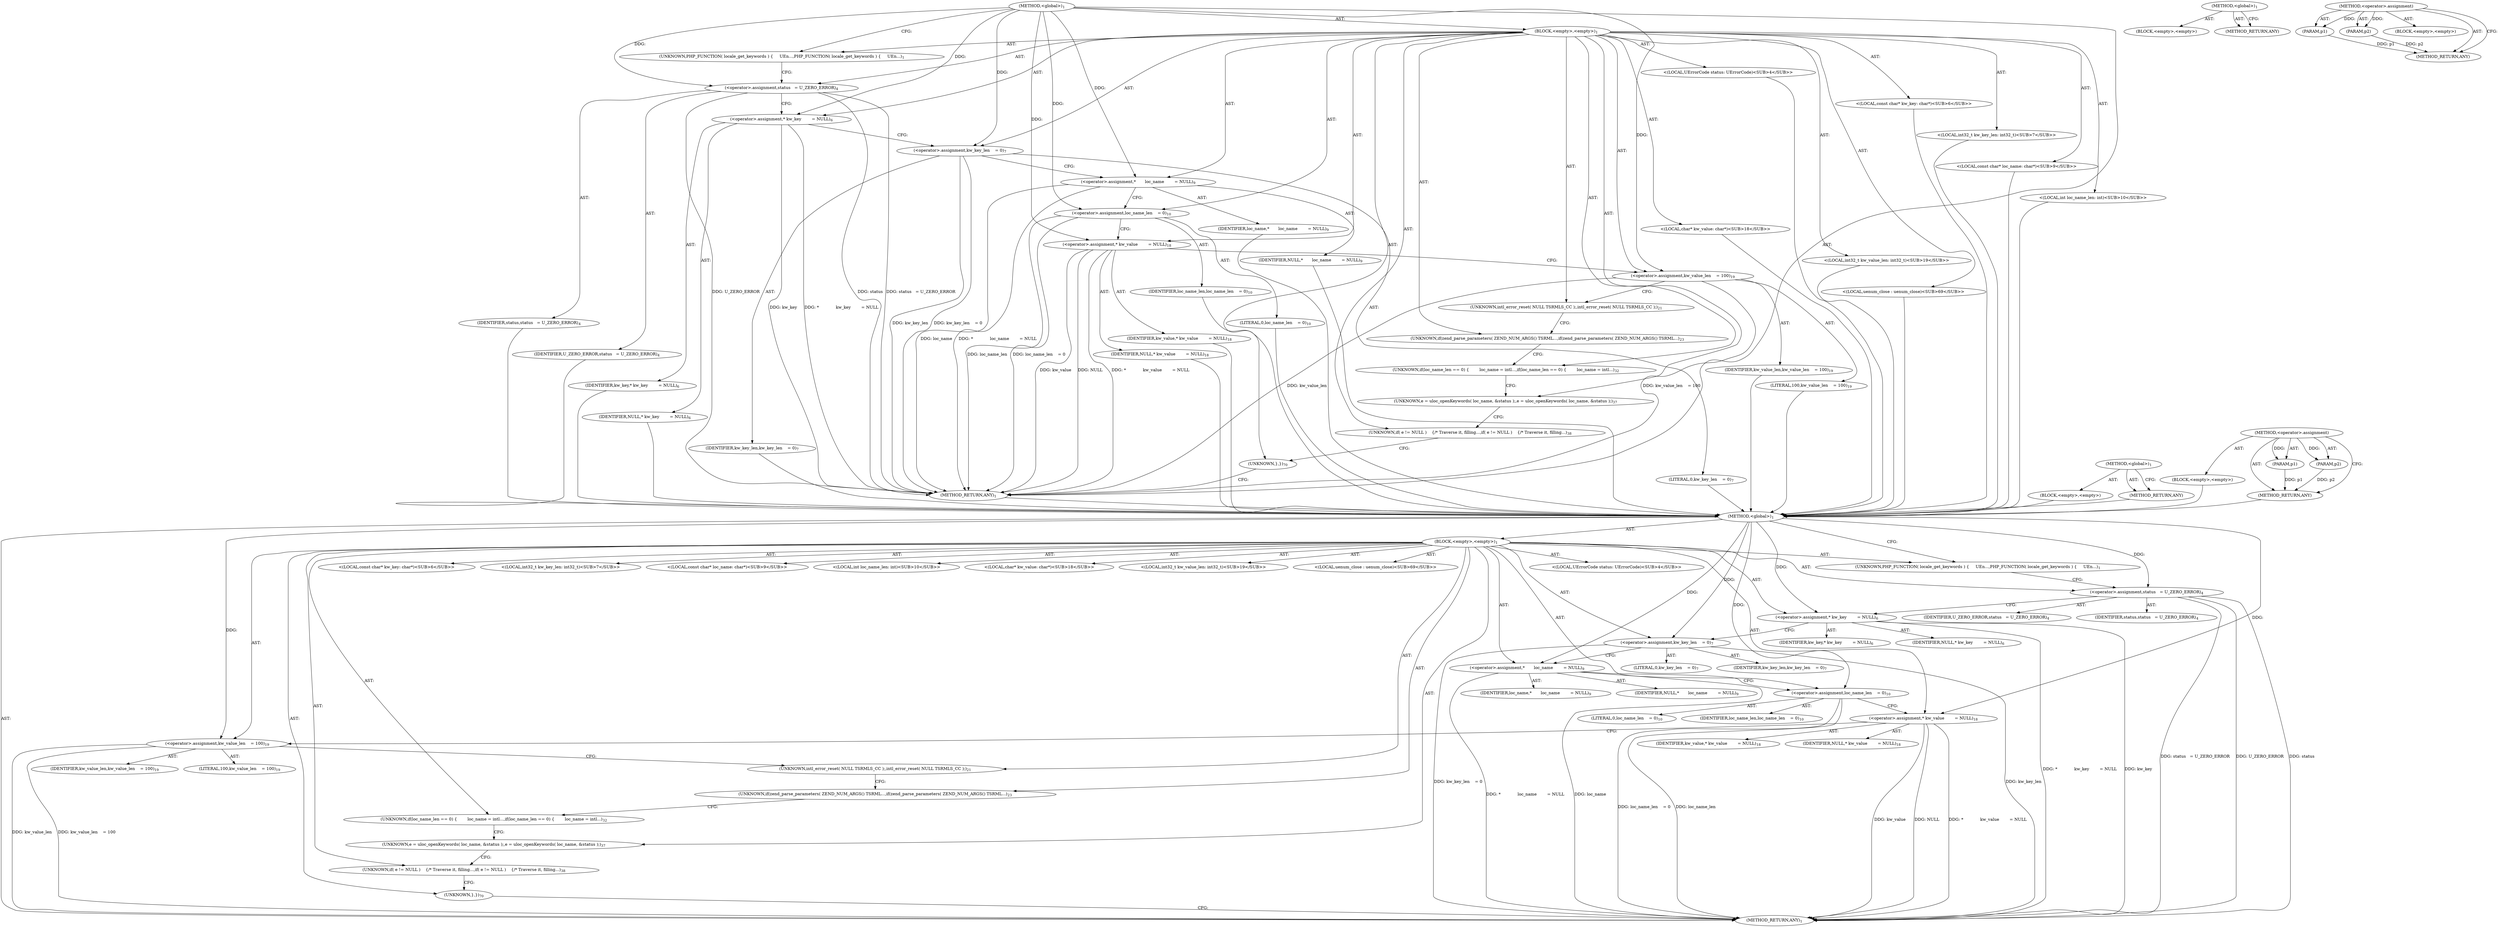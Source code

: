 digraph "&lt;operator&gt;.assignment" {
vulnerable_6 [label=<(METHOD,&lt;global&gt;)<SUB>1</SUB>>];
vulnerable_7 [label=<(BLOCK,&lt;empty&gt;,&lt;empty&gt;)<SUB>1</SUB>>];
vulnerable_8 [label=<(UNKNOWN,PHP_FUNCTION( locale_get_keywords )
 {
     UEn...,PHP_FUNCTION( locale_get_keywords )
 {
     UEn...)<SUB>1</SUB>>];
vulnerable_9 [label="<(LOCAL,UErrorCode status: UErrorCode)<SUB>4</SUB>>"];
vulnerable_10 [label=<(&lt;operator&gt;.assignment,status   = U_ZERO_ERROR)<SUB>4</SUB>>];
vulnerable_11 [label=<(IDENTIFIER,status,status   = U_ZERO_ERROR)<SUB>4</SUB>>];
vulnerable_12 [label=<(IDENTIFIER,U_ZERO_ERROR,status   = U_ZERO_ERROR)<SUB>4</SUB>>];
vulnerable_13 [label="<(LOCAL,const char* kw_key: char*)<SUB>6</SUB>>"];
vulnerable_14 [label=<(&lt;operator&gt;.assignment,*	 	kw_key        = NULL)<SUB>6</SUB>>];
vulnerable_15 [label=<(IDENTIFIER,kw_key,*	 	kw_key        = NULL)<SUB>6</SUB>>];
vulnerable_16 [label=<(IDENTIFIER,NULL,*	 	kw_key        = NULL)<SUB>6</SUB>>];
vulnerable_17 [label="<(LOCAL,int32_t kw_key_len: int32_t)<SUB>7</SUB>>"];
vulnerable_18 [label=<(&lt;operator&gt;.assignment,kw_key_len    = 0)<SUB>7</SUB>>];
vulnerable_19 [label=<(IDENTIFIER,kw_key_len,kw_key_len    = 0)<SUB>7</SUB>>];
vulnerable_20 [label=<(LITERAL,0,kw_key_len    = 0)<SUB>7</SUB>>];
vulnerable_21 [label="<(LOCAL,const char* loc_name: char*)<SUB>9</SUB>>"];
vulnerable_22 [label=<(&lt;operator&gt;.assignment,*       	loc_name        = NULL)<SUB>9</SUB>>];
vulnerable_23 [label=<(IDENTIFIER,loc_name,*       	loc_name        = NULL)<SUB>9</SUB>>];
vulnerable_24 [label=<(IDENTIFIER,NULL,*       	loc_name        = NULL)<SUB>9</SUB>>];
vulnerable_25 [label="<(LOCAL,int loc_name_len: int)<SUB>10</SUB>>"];
vulnerable_26 [label=<(&lt;operator&gt;.assignment,loc_name_len    = 0)<SUB>10</SUB>>];
vulnerable_27 [label=<(IDENTIFIER,loc_name_len,loc_name_len    = 0)<SUB>10</SUB>>];
vulnerable_28 [label=<(LITERAL,0,loc_name_len    = 0)<SUB>10</SUB>>];
vulnerable_29 [label="<(LOCAL,char* kw_value: char*)<SUB>18</SUB>>"];
vulnerable_30 [label=<(&lt;operator&gt;.assignment,*	 	kw_value        = NULL)<SUB>18</SUB>>];
vulnerable_31 [label=<(IDENTIFIER,kw_value,*	 	kw_value        = NULL)<SUB>18</SUB>>];
vulnerable_32 [label=<(IDENTIFIER,NULL,*	 	kw_value        = NULL)<SUB>18</SUB>>];
vulnerable_33 [label="<(LOCAL,int32_t kw_value_len: int32_t)<SUB>19</SUB>>"];
vulnerable_34 [label=<(&lt;operator&gt;.assignment,kw_value_len    = 100)<SUB>19</SUB>>];
vulnerable_35 [label=<(IDENTIFIER,kw_value_len,kw_value_len    = 100)<SUB>19</SUB>>];
vulnerable_36 [label=<(LITERAL,100,kw_value_len    = 100)<SUB>19</SUB>>];
vulnerable_37 [label=<(UNKNOWN,intl_error_reset( NULL TSRMLS_CC );,intl_error_reset( NULL TSRMLS_CC );)<SUB>21</SUB>>];
vulnerable_38 [label=<(UNKNOWN,if(zend_parse_parameters( ZEND_NUM_ARGS() TSRML...,if(zend_parse_parameters( ZEND_NUM_ARGS() TSRML...)<SUB>23</SUB>>];
vulnerable_39 [label=<(UNKNOWN,if(loc_name_len == 0) {
        loc_name = intl...,if(loc_name_len == 0) {
        loc_name = intl...)<SUB>32</SUB>>];
vulnerable_40 [label=<(UNKNOWN,e = uloc_openKeywords( loc_name, &amp;status );,e = uloc_openKeywords( loc_name, &amp;status );)<SUB>37</SUB>>];
vulnerable_41 [label=<(UNKNOWN,if( e != NULL )
    {
		/* Traverse it, filling...,if( e != NULL )
    {
		/* Traverse it, filling...)<SUB>38</SUB>>];
vulnerable_42 [label="<(LOCAL,uenum_close : uenum_close)<SUB>69</SUB>>"];
vulnerable_43 [label=<(UNKNOWN,},})<SUB>70</SUB>>];
vulnerable_44 [label=<(METHOD_RETURN,ANY)<SUB>1</SUB>>];
vulnerable_59 [label=<(METHOD,&lt;global&gt;)<SUB>1</SUB>>];
vulnerable_60 [label=<(BLOCK,&lt;empty&gt;,&lt;empty&gt;)>];
vulnerable_61 [label=<(METHOD_RETURN,ANY)>];
vulnerable_65 [label=<(METHOD,&lt;operator&gt;.assignment)>];
vulnerable_66 [label=<(PARAM,p1)>];
vulnerable_67 [label=<(PARAM,p2)>];
vulnerable_68 [label=<(BLOCK,&lt;empty&gt;,&lt;empty&gt;)>];
vulnerable_69 [label=<(METHOD_RETURN,ANY)>];
fixed_6 [label=<(METHOD,&lt;global&gt;)<SUB>1</SUB>>];
fixed_7 [label=<(BLOCK,&lt;empty&gt;,&lt;empty&gt;)<SUB>1</SUB>>];
fixed_8 [label=<(UNKNOWN,PHP_FUNCTION( locale_get_keywords )
 {
     UEn...,PHP_FUNCTION( locale_get_keywords )
 {
     UEn...)<SUB>1</SUB>>];
fixed_9 [label="<(LOCAL,UErrorCode status: UErrorCode)<SUB>4</SUB>>"];
fixed_10 [label=<(&lt;operator&gt;.assignment,status   = U_ZERO_ERROR)<SUB>4</SUB>>];
fixed_11 [label=<(IDENTIFIER,status,status   = U_ZERO_ERROR)<SUB>4</SUB>>];
fixed_12 [label=<(IDENTIFIER,U_ZERO_ERROR,status   = U_ZERO_ERROR)<SUB>4</SUB>>];
fixed_13 [label="<(LOCAL,const char* kw_key: char*)<SUB>6</SUB>>"];
fixed_14 [label=<(&lt;operator&gt;.assignment,*	 	kw_key        = NULL)<SUB>6</SUB>>];
fixed_15 [label=<(IDENTIFIER,kw_key,*	 	kw_key        = NULL)<SUB>6</SUB>>];
fixed_16 [label=<(IDENTIFIER,NULL,*	 	kw_key        = NULL)<SUB>6</SUB>>];
fixed_17 [label="<(LOCAL,int32_t kw_key_len: int32_t)<SUB>7</SUB>>"];
fixed_18 [label=<(&lt;operator&gt;.assignment,kw_key_len    = 0)<SUB>7</SUB>>];
fixed_19 [label=<(IDENTIFIER,kw_key_len,kw_key_len    = 0)<SUB>7</SUB>>];
fixed_20 [label=<(LITERAL,0,kw_key_len    = 0)<SUB>7</SUB>>];
fixed_21 [label="<(LOCAL,const char* loc_name: char*)<SUB>9</SUB>>"];
fixed_22 [label=<(&lt;operator&gt;.assignment,*       	loc_name        = NULL)<SUB>9</SUB>>];
fixed_23 [label=<(IDENTIFIER,loc_name,*       	loc_name        = NULL)<SUB>9</SUB>>];
fixed_24 [label=<(IDENTIFIER,NULL,*       	loc_name        = NULL)<SUB>9</SUB>>];
fixed_25 [label="<(LOCAL,int loc_name_len: int)<SUB>10</SUB>>"];
fixed_26 [label=<(&lt;operator&gt;.assignment,loc_name_len    = 0)<SUB>10</SUB>>];
fixed_27 [label=<(IDENTIFIER,loc_name_len,loc_name_len    = 0)<SUB>10</SUB>>];
fixed_28 [label=<(LITERAL,0,loc_name_len    = 0)<SUB>10</SUB>>];
fixed_29 [label="<(LOCAL,char* kw_value: char*)<SUB>18</SUB>>"];
fixed_30 [label=<(&lt;operator&gt;.assignment,*	 	kw_value        = NULL)<SUB>18</SUB>>];
fixed_31 [label=<(IDENTIFIER,kw_value,*	 	kw_value        = NULL)<SUB>18</SUB>>];
fixed_32 [label=<(IDENTIFIER,NULL,*	 	kw_value        = NULL)<SUB>18</SUB>>];
fixed_33 [label="<(LOCAL,int32_t kw_value_len: int32_t)<SUB>19</SUB>>"];
fixed_34 [label=<(&lt;operator&gt;.assignment,kw_value_len    = 100)<SUB>19</SUB>>];
fixed_35 [label=<(IDENTIFIER,kw_value_len,kw_value_len    = 100)<SUB>19</SUB>>];
fixed_36 [label=<(LITERAL,100,kw_value_len    = 100)<SUB>19</SUB>>];
fixed_37 [label=<(UNKNOWN,intl_error_reset( NULL TSRMLS_CC );,intl_error_reset( NULL TSRMLS_CC );)<SUB>21</SUB>>];
fixed_38 [label=<(UNKNOWN,if(zend_parse_parameters( ZEND_NUM_ARGS() TSRML...,if(zend_parse_parameters( ZEND_NUM_ARGS() TSRML...)<SUB>23</SUB>>];
fixed_39 [label=<(UNKNOWN,if(loc_name_len == 0) {
        loc_name = intl...,if(loc_name_len == 0) {
        loc_name = intl...)<SUB>32</SUB>>];
fixed_40 [label=<(UNKNOWN,e = uloc_openKeywords( loc_name, &amp;status );,e = uloc_openKeywords( loc_name, &amp;status );)<SUB>37</SUB>>];
fixed_41 [label=<(UNKNOWN,if( e != NULL )
    {
		/* Traverse it, filling...,if( e != NULL )
    {
		/* Traverse it, filling...)<SUB>38</SUB>>];
fixed_42 [label="<(LOCAL,uenum_close : uenum_close)<SUB>69</SUB>>"];
fixed_43 [label=<(UNKNOWN,},})<SUB>70</SUB>>];
fixed_44 [label=<(METHOD_RETURN,ANY)<SUB>1</SUB>>];
fixed_59 [label=<(METHOD,&lt;global&gt;)<SUB>1</SUB>>];
fixed_60 [label=<(BLOCK,&lt;empty&gt;,&lt;empty&gt;)>];
fixed_61 [label=<(METHOD_RETURN,ANY)>];
fixed_65 [label=<(METHOD,&lt;operator&gt;.assignment)>];
fixed_66 [label=<(PARAM,p1)>];
fixed_67 [label=<(PARAM,p2)>];
fixed_68 [label=<(BLOCK,&lt;empty&gt;,&lt;empty&gt;)>];
fixed_69 [label=<(METHOD_RETURN,ANY)>];
vulnerable_6 -> vulnerable_7  [key=0, label="AST: "];
vulnerable_6 -> vulnerable_44  [key=0, label="AST: "];
vulnerable_6 -> vulnerable_8  [key=0, label="CFG: "];
vulnerable_6 -> vulnerable_10  [key=0, label="DDG: "];
vulnerable_6 -> vulnerable_14  [key=0, label="DDG: "];
vulnerable_6 -> vulnerable_18  [key=0, label="DDG: "];
vulnerable_6 -> vulnerable_22  [key=0, label="DDG: "];
vulnerable_6 -> vulnerable_26  [key=0, label="DDG: "];
vulnerable_6 -> vulnerable_30  [key=0, label="DDG: "];
vulnerable_6 -> vulnerable_34  [key=0, label="DDG: "];
vulnerable_7 -> vulnerable_8  [key=0, label="AST: "];
vulnerable_7 -> vulnerable_9  [key=0, label="AST: "];
vulnerable_7 -> vulnerable_10  [key=0, label="AST: "];
vulnerable_7 -> vulnerable_13  [key=0, label="AST: "];
vulnerable_7 -> vulnerable_14  [key=0, label="AST: "];
vulnerable_7 -> vulnerable_17  [key=0, label="AST: "];
vulnerable_7 -> vulnerable_18  [key=0, label="AST: "];
vulnerable_7 -> vulnerable_21  [key=0, label="AST: "];
vulnerable_7 -> vulnerable_22  [key=0, label="AST: "];
vulnerable_7 -> vulnerable_25  [key=0, label="AST: "];
vulnerable_7 -> vulnerable_26  [key=0, label="AST: "];
vulnerable_7 -> vulnerable_29  [key=0, label="AST: "];
vulnerable_7 -> vulnerable_30  [key=0, label="AST: "];
vulnerable_7 -> vulnerable_33  [key=0, label="AST: "];
vulnerable_7 -> vulnerable_34  [key=0, label="AST: "];
vulnerable_7 -> vulnerable_37  [key=0, label="AST: "];
vulnerable_7 -> vulnerable_38  [key=0, label="AST: "];
vulnerable_7 -> vulnerable_39  [key=0, label="AST: "];
vulnerable_7 -> vulnerable_40  [key=0, label="AST: "];
vulnerable_7 -> vulnerable_41  [key=0, label="AST: "];
vulnerable_7 -> vulnerable_42  [key=0, label="AST: "];
vulnerable_7 -> vulnerable_43  [key=0, label="AST: "];
vulnerable_8 -> vulnerable_10  [key=0, label="CFG: "];
vulnerable_9 -> fixed_6  [key=0];
vulnerable_10 -> vulnerable_11  [key=0, label="AST: "];
vulnerable_10 -> vulnerable_12  [key=0, label="AST: "];
vulnerable_10 -> vulnerable_14  [key=0, label="CFG: "];
vulnerable_10 -> vulnerable_44  [key=0, label="DDG: status"];
vulnerable_10 -> vulnerable_44  [key=1, label="DDG: status   = U_ZERO_ERROR"];
vulnerable_10 -> vulnerable_44  [key=2, label="DDG: U_ZERO_ERROR"];
vulnerable_11 -> fixed_6  [key=0];
vulnerable_12 -> fixed_6  [key=0];
vulnerable_13 -> fixed_6  [key=0];
vulnerable_14 -> vulnerable_15  [key=0, label="AST: "];
vulnerable_14 -> vulnerable_16  [key=0, label="AST: "];
vulnerable_14 -> vulnerable_18  [key=0, label="CFG: "];
vulnerable_14 -> vulnerable_44  [key=0, label="DDG: kw_key"];
vulnerable_14 -> vulnerable_44  [key=1, label="DDG: *	 	kw_key        = NULL"];
vulnerable_15 -> fixed_6  [key=0];
vulnerable_16 -> fixed_6  [key=0];
vulnerable_17 -> fixed_6  [key=0];
vulnerable_18 -> vulnerable_19  [key=0, label="AST: "];
vulnerable_18 -> vulnerable_20  [key=0, label="AST: "];
vulnerable_18 -> vulnerable_22  [key=0, label="CFG: "];
vulnerable_18 -> vulnerable_44  [key=0, label="DDG: kw_key_len"];
vulnerable_18 -> vulnerable_44  [key=1, label="DDG: kw_key_len    = 0"];
vulnerable_19 -> fixed_6  [key=0];
vulnerable_20 -> fixed_6  [key=0];
vulnerable_21 -> fixed_6  [key=0];
vulnerable_22 -> vulnerable_23  [key=0, label="AST: "];
vulnerable_22 -> vulnerable_24  [key=0, label="AST: "];
vulnerable_22 -> vulnerable_26  [key=0, label="CFG: "];
vulnerable_22 -> vulnerable_44  [key=0, label="DDG: loc_name"];
vulnerable_22 -> vulnerable_44  [key=1, label="DDG: *       	loc_name        = NULL"];
vulnerable_23 -> fixed_6  [key=0];
vulnerable_24 -> fixed_6  [key=0];
vulnerable_25 -> fixed_6  [key=0];
vulnerable_26 -> vulnerable_27  [key=0, label="AST: "];
vulnerable_26 -> vulnerable_28  [key=0, label="AST: "];
vulnerable_26 -> vulnerable_30  [key=0, label="CFG: "];
vulnerable_26 -> vulnerable_44  [key=0, label="DDG: loc_name_len"];
vulnerable_26 -> vulnerable_44  [key=1, label="DDG: loc_name_len    = 0"];
vulnerable_27 -> fixed_6  [key=0];
vulnerable_28 -> fixed_6  [key=0];
vulnerable_29 -> fixed_6  [key=0];
vulnerable_30 -> vulnerable_31  [key=0, label="AST: "];
vulnerable_30 -> vulnerable_32  [key=0, label="AST: "];
vulnerable_30 -> vulnerable_34  [key=0, label="CFG: "];
vulnerable_30 -> vulnerable_44  [key=0, label="DDG: kw_value"];
vulnerable_30 -> vulnerable_44  [key=1, label="DDG: NULL"];
vulnerable_30 -> vulnerable_44  [key=2, label="DDG: *	 	kw_value        = NULL"];
vulnerable_31 -> fixed_6  [key=0];
vulnerable_32 -> fixed_6  [key=0];
vulnerable_33 -> fixed_6  [key=0];
vulnerable_34 -> vulnerable_35  [key=0, label="AST: "];
vulnerable_34 -> vulnerable_36  [key=0, label="AST: "];
vulnerable_34 -> vulnerable_37  [key=0, label="CFG: "];
vulnerable_34 -> vulnerable_44  [key=0, label="DDG: kw_value_len"];
vulnerable_34 -> vulnerable_44  [key=1, label="DDG: kw_value_len    = 100"];
vulnerable_35 -> fixed_6  [key=0];
vulnerable_36 -> fixed_6  [key=0];
vulnerable_37 -> vulnerable_38  [key=0, label="CFG: "];
vulnerable_38 -> vulnerable_39  [key=0, label="CFG: "];
vulnerable_39 -> vulnerable_40  [key=0, label="CFG: "];
vulnerable_40 -> vulnerable_41  [key=0, label="CFG: "];
vulnerable_41 -> vulnerable_43  [key=0, label="CFG: "];
vulnerable_42 -> fixed_6  [key=0];
vulnerable_43 -> vulnerable_44  [key=0, label="CFG: "];
vulnerable_44 -> fixed_6  [key=0];
vulnerable_59 -> vulnerable_60  [key=0, label="AST: "];
vulnerable_59 -> vulnerable_61  [key=0, label="AST: "];
vulnerable_59 -> vulnerable_61  [key=1, label="CFG: "];
vulnerable_60 -> fixed_6  [key=0];
vulnerable_61 -> fixed_6  [key=0];
vulnerable_65 -> vulnerable_66  [key=0, label="AST: "];
vulnerable_65 -> vulnerable_66  [key=1, label="DDG: "];
vulnerable_65 -> vulnerable_68  [key=0, label="AST: "];
vulnerable_65 -> vulnerable_67  [key=0, label="AST: "];
vulnerable_65 -> vulnerable_67  [key=1, label="DDG: "];
vulnerable_65 -> vulnerable_69  [key=0, label="AST: "];
vulnerable_65 -> vulnerable_69  [key=1, label="CFG: "];
vulnerable_66 -> vulnerable_69  [key=0, label="DDG: p1"];
vulnerable_67 -> vulnerable_69  [key=0, label="DDG: p2"];
vulnerable_68 -> fixed_6  [key=0];
vulnerable_69 -> fixed_6  [key=0];
fixed_6 -> fixed_7  [key=0, label="AST: "];
fixed_6 -> fixed_44  [key=0, label="AST: "];
fixed_6 -> fixed_8  [key=0, label="CFG: "];
fixed_6 -> fixed_10  [key=0, label="DDG: "];
fixed_6 -> fixed_14  [key=0, label="DDG: "];
fixed_6 -> fixed_18  [key=0, label="DDG: "];
fixed_6 -> fixed_22  [key=0, label="DDG: "];
fixed_6 -> fixed_26  [key=0, label="DDG: "];
fixed_6 -> fixed_30  [key=0, label="DDG: "];
fixed_6 -> fixed_34  [key=0, label="DDG: "];
fixed_7 -> fixed_8  [key=0, label="AST: "];
fixed_7 -> fixed_9  [key=0, label="AST: "];
fixed_7 -> fixed_10  [key=0, label="AST: "];
fixed_7 -> fixed_13  [key=0, label="AST: "];
fixed_7 -> fixed_14  [key=0, label="AST: "];
fixed_7 -> fixed_17  [key=0, label="AST: "];
fixed_7 -> fixed_18  [key=0, label="AST: "];
fixed_7 -> fixed_21  [key=0, label="AST: "];
fixed_7 -> fixed_22  [key=0, label="AST: "];
fixed_7 -> fixed_25  [key=0, label="AST: "];
fixed_7 -> fixed_26  [key=0, label="AST: "];
fixed_7 -> fixed_29  [key=0, label="AST: "];
fixed_7 -> fixed_30  [key=0, label="AST: "];
fixed_7 -> fixed_33  [key=0, label="AST: "];
fixed_7 -> fixed_34  [key=0, label="AST: "];
fixed_7 -> fixed_37  [key=0, label="AST: "];
fixed_7 -> fixed_38  [key=0, label="AST: "];
fixed_7 -> fixed_39  [key=0, label="AST: "];
fixed_7 -> fixed_40  [key=0, label="AST: "];
fixed_7 -> fixed_41  [key=0, label="AST: "];
fixed_7 -> fixed_42  [key=0, label="AST: "];
fixed_7 -> fixed_43  [key=0, label="AST: "];
fixed_8 -> fixed_10  [key=0, label="CFG: "];
fixed_10 -> fixed_11  [key=0, label="AST: "];
fixed_10 -> fixed_12  [key=0, label="AST: "];
fixed_10 -> fixed_14  [key=0, label="CFG: "];
fixed_10 -> fixed_44  [key=0, label="DDG: status"];
fixed_10 -> fixed_44  [key=1, label="DDG: status   = U_ZERO_ERROR"];
fixed_10 -> fixed_44  [key=2, label="DDG: U_ZERO_ERROR"];
fixed_14 -> fixed_15  [key=0, label="AST: "];
fixed_14 -> fixed_16  [key=0, label="AST: "];
fixed_14 -> fixed_18  [key=0, label="CFG: "];
fixed_14 -> fixed_44  [key=0, label="DDG: kw_key"];
fixed_14 -> fixed_44  [key=1, label="DDG: *	 	kw_key        = NULL"];
fixed_18 -> fixed_19  [key=0, label="AST: "];
fixed_18 -> fixed_20  [key=0, label="AST: "];
fixed_18 -> fixed_22  [key=0, label="CFG: "];
fixed_18 -> fixed_44  [key=0, label="DDG: kw_key_len"];
fixed_18 -> fixed_44  [key=1, label="DDG: kw_key_len    = 0"];
fixed_22 -> fixed_23  [key=0, label="AST: "];
fixed_22 -> fixed_24  [key=0, label="AST: "];
fixed_22 -> fixed_26  [key=0, label="CFG: "];
fixed_22 -> fixed_44  [key=0, label="DDG: loc_name"];
fixed_22 -> fixed_44  [key=1, label="DDG: *       	loc_name        = NULL"];
fixed_26 -> fixed_27  [key=0, label="AST: "];
fixed_26 -> fixed_28  [key=0, label="AST: "];
fixed_26 -> fixed_30  [key=0, label="CFG: "];
fixed_26 -> fixed_44  [key=0, label="DDG: loc_name_len"];
fixed_26 -> fixed_44  [key=1, label="DDG: loc_name_len    = 0"];
fixed_30 -> fixed_31  [key=0, label="AST: "];
fixed_30 -> fixed_32  [key=0, label="AST: "];
fixed_30 -> fixed_34  [key=0, label="CFG: "];
fixed_30 -> fixed_44  [key=0, label="DDG: kw_value"];
fixed_30 -> fixed_44  [key=1, label="DDG: NULL"];
fixed_30 -> fixed_44  [key=2, label="DDG: *	 	kw_value        = NULL"];
fixed_34 -> fixed_35  [key=0, label="AST: "];
fixed_34 -> fixed_36  [key=0, label="AST: "];
fixed_34 -> fixed_37  [key=0, label="CFG: "];
fixed_34 -> fixed_44  [key=0, label="DDG: kw_value_len"];
fixed_34 -> fixed_44  [key=1, label="DDG: kw_value_len    = 100"];
fixed_37 -> fixed_38  [key=0, label="CFG: "];
fixed_38 -> fixed_39  [key=0, label="CFG: "];
fixed_39 -> fixed_40  [key=0, label="CFG: "];
fixed_40 -> fixed_41  [key=0, label="CFG: "];
fixed_41 -> fixed_43  [key=0, label="CFG: "];
fixed_43 -> fixed_44  [key=0, label="CFG: "];
fixed_59 -> fixed_60  [key=0, label="AST: "];
fixed_59 -> fixed_61  [key=0, label="AST: "];
fixed_59 -> fixed_61  [key=1, label="CFG: "];
fixed_65 -> fixed_66  [key=0, label="AST: "];
fixed_65 -> fixed_66  [key=1, label="DDG: "];
fixed_65 -> fixed_68  [key=0, label="AST: "];
fixed_65 -> fixed_67  [key=0, label="AST: "];
fixed_65 -> fixed_67  [key=1, label="DDG: "];
fixed_65 -> fixed_69  [key=0, label="AST: "];
fixed_65 -> fixed_69  [key=1, label="CFG: "];
fixed_66 -> fixed_69  [key=0, label="DDG: p1"];
fixed_67 -> fixed_69  [key=0, label="DDG: p2"];
}

